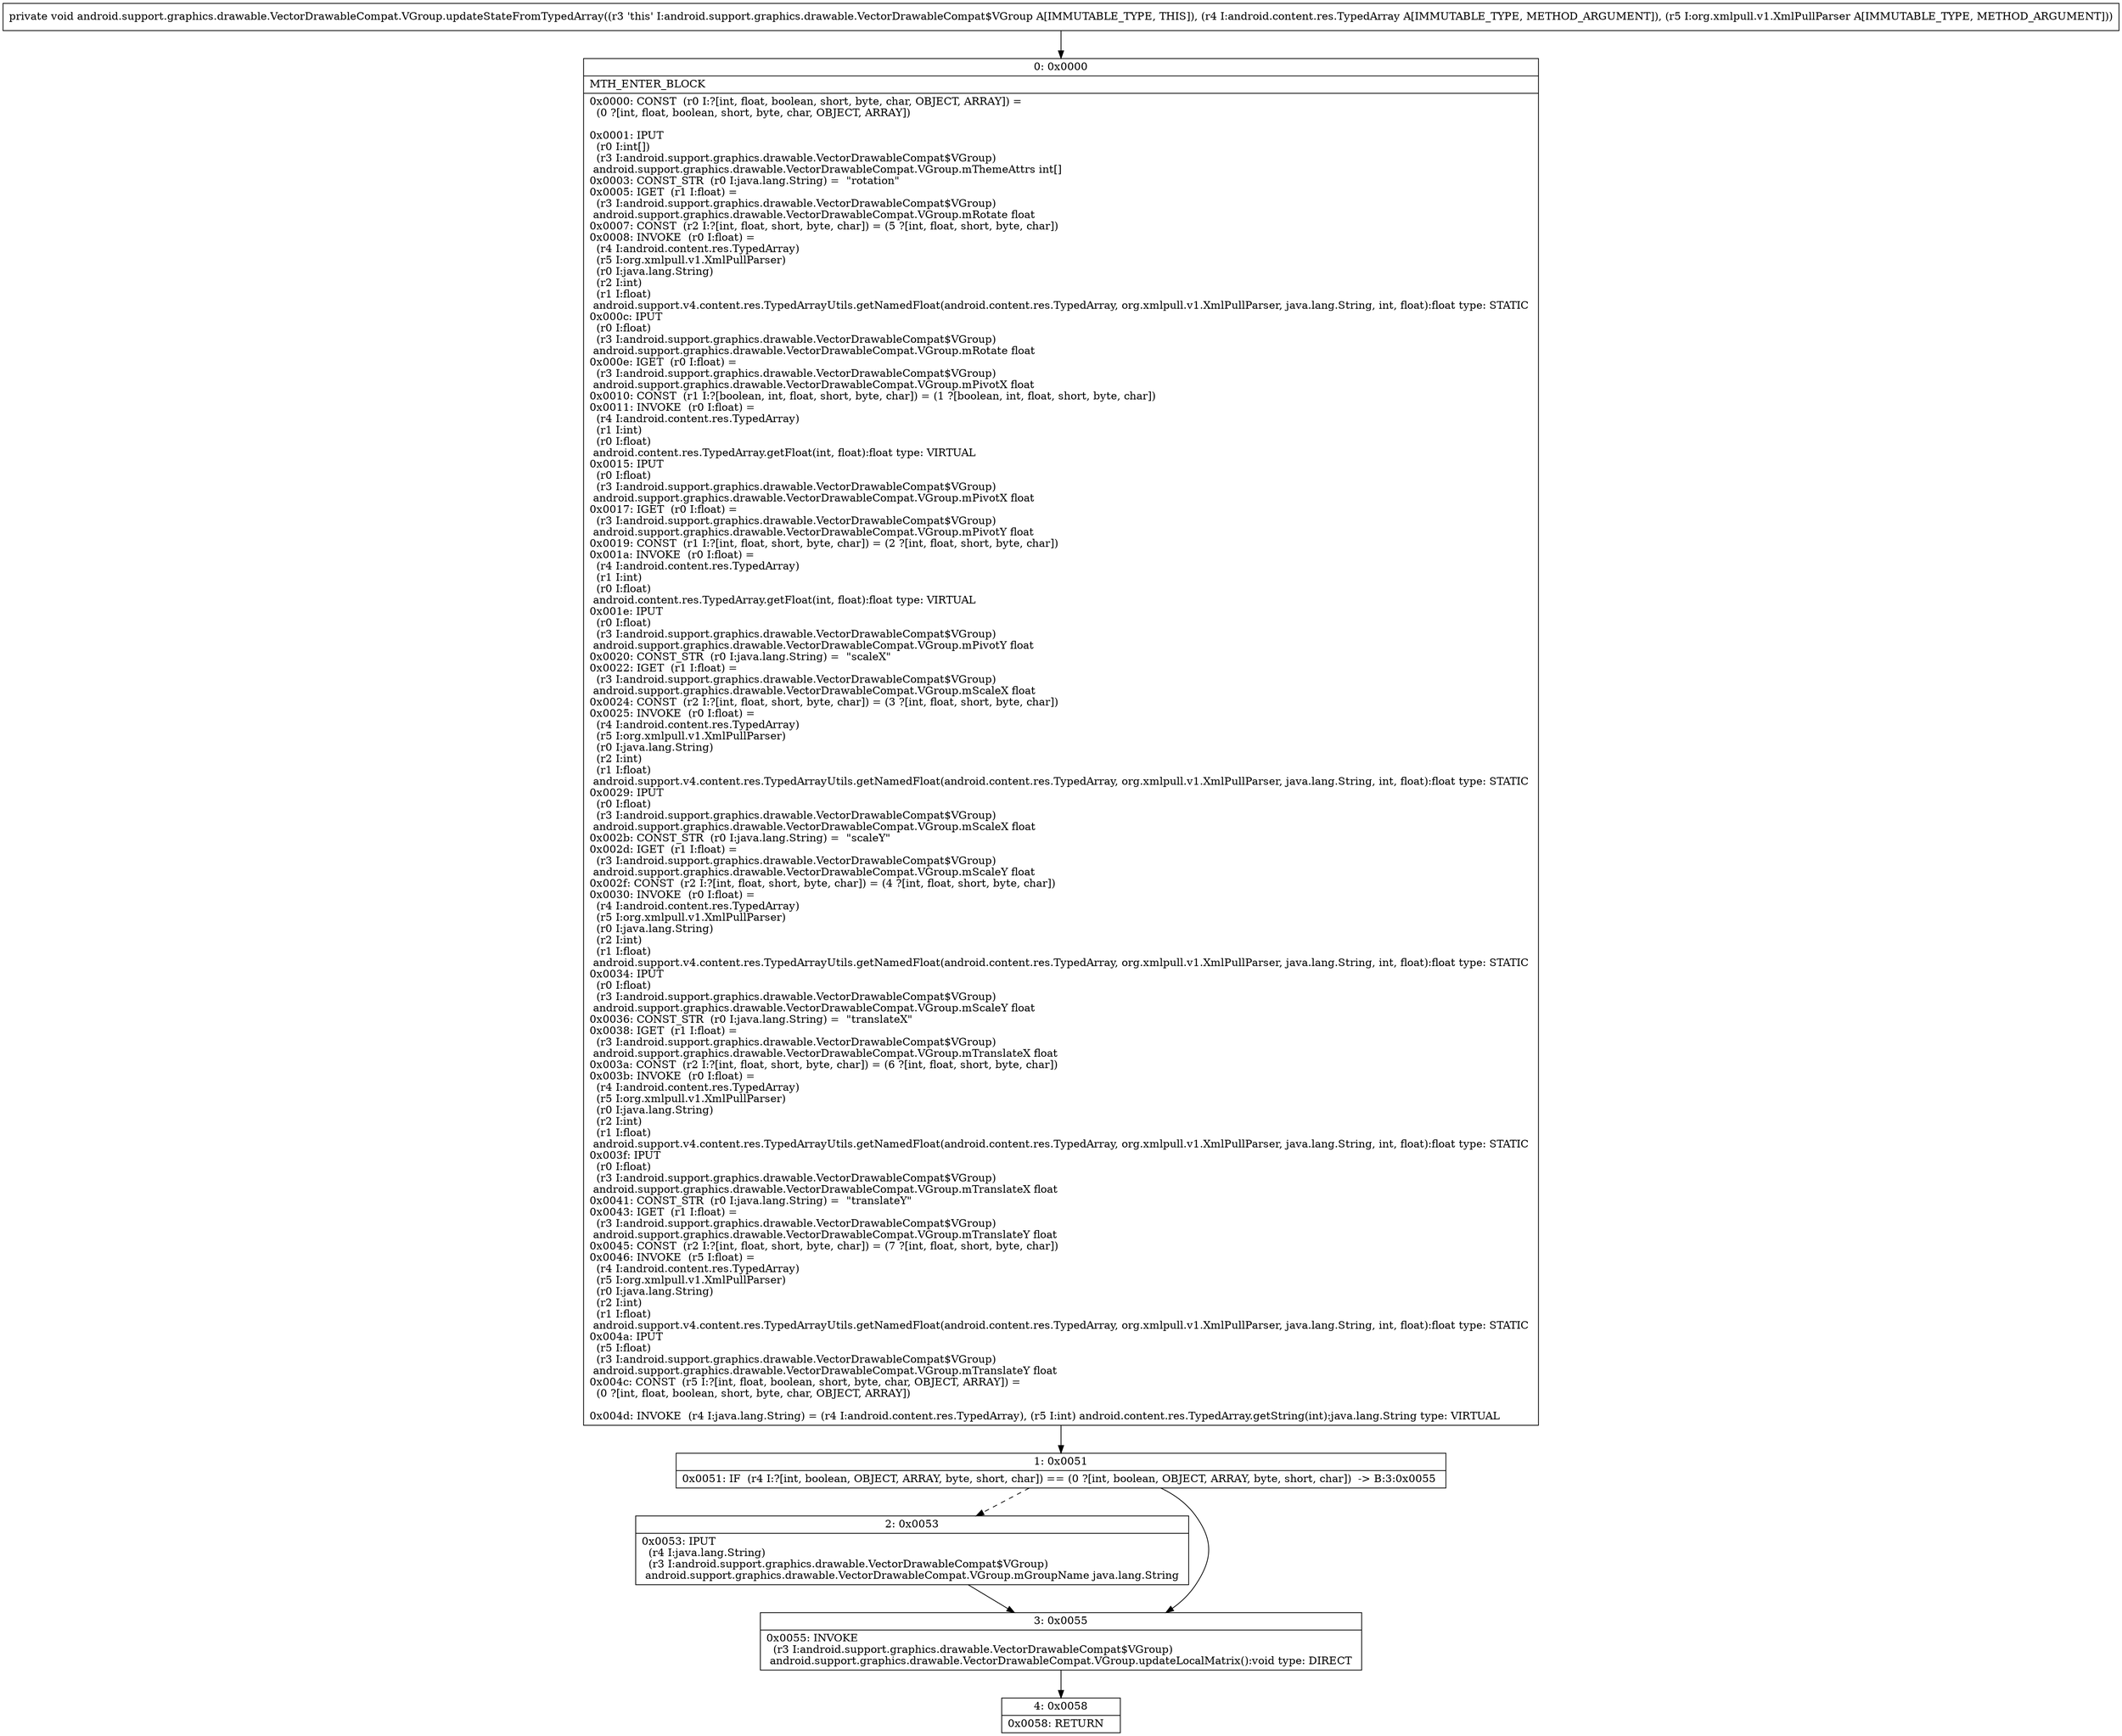 digraph "CFG forandroid.support.graphics.drawable.VectorDrawableCompat.VGroup.updateStateFromTypedArray(Landroid\/content\/res\/TypedArray;Lorg\/xmlpull\/v1\/XmlPullParser;)V" {
Node_0 [shape=record,label="{0\:\ 0x0000|MTH_ENTER_BLOCK\l|0x0000: CONST  (r0 I:?[int, float, boolean, short, byte, char, OBJECT, ARRAY]) = \l  (0 ?[int, float, boolean, short, byte, char, OBJECT, ARRAY])\l \l0x0001: IPUT  \l  (r0 I:int[])\l  (r3 I:android.support.graphics.drawable.VectorDrawableCompat$VGroup)\l android.support.graphics.drawable.VectorDrawableCompat.VGroup.mThemeAttrs int[] \l0x0003: CONST_STR  (r0 I:java.lang.String) =  \"rotation\" \l0x0005: IGET  (r1 I:float) = \l  (r3 I:android.support.graphics.drawable.VectorDrawableCompat$VGroup)\l android.support.graphics.drawable.VectorDrawableCompat.VGroup.mRotate float \l0x0007: CONST  (r2 I:?[int, float, short, byte, char]) = (5 ?[int, float, short, byte, char]) \l0x0008: INVOKE  (r0 I:float) = \l  (r4 I:android.content.res.TypedArray)\l  (r5 I:org.xmlpull.v1.XmlPullParser)\l  (r0 I:java.lang.String)\l  (r2 I:int)\l  (r1 I:float)\l android.support.v4.content.res.TypedArrayUtils.getNamedFloat(android.content.res.TypedArray, org.xmlpull.v1.XmlPullParser, java.lang.String, int, float):float type: STATIC \l0x000c: IPUT  \l  (r0 I:float)\l  (r3 I:android.support.graphics.drawable.VectorDrawableCompat$VGroup)\l android.support.graphics.drawable.VectorDrawableCompat.VGroup.mRotate float \l0x000e: IGET  (r0 I:float) = \l  (r3 I:android.support.graphics.drawable.VectorDrawableCompat$VGroup)\l android.support.graphics.drawable.VectorDrawableCompat.VGroup.mPivotX float \l0x0010: CONST  (r1 I:?[boolean, int, float, short, byte, char]) = (1 ?[boolean, int, float, short, byte, char]) \l0x0011: INVOKE  (r0 I:float) = \l  (r4 I:android.content.res.TypedArray)\l  (r1 I:int)\l  (r0 I:float)\l android.content.res.TypedArray.getFloat(int, float):float type: VIRTUAL \l0x0015: IPUT  \l  (r0 I:float)\l  (r3 I:android.support.graphics.drawable.VectorDrawableCompat$VGroup)\l android.support.graphics.drawable.VectorDrawableCompat.VGroup.mPivotX float \l0x0017: IGET  (r0 I:float) = \l  (r3 I:android.support.graphics.drawable.VectorDrawableCompat$VGroup)\l android.support.graphics.drawable.VectorDrawableCompat.VGroup.mPivotY float \l0x0019: CONST  (r1 I:?[int, float, short, byte, char]) = (2 ?[int, float, short, byte, char]) \l0x001a: INVOKE  (r0 I:float) = \l  (r4 I:android.content.res.TypedArray)\l  (r1 I:int)\l  (r0 I:float)\l android.content.res.TypedArray.getFloat(int, float):float type: VIRTUAL \l0x001e: IPUT  \l  (r0 I:float)\l  (r3 I:android.support.graphics.drawable.VectorDrawableCompat$VGroup)\l android.support.graphics.drawable.VectorDrawableCompat.VGroup.mPivotY float \l0x0020: CONST_STR  (r0 I:java.lang.String) =  \"scaleX\" \l0x0022: IGET  (r1 I:float) = \l  (r3 I:android.support.graphics.drawable.VectorDrawableCompat$VGroup)\l android.support.graphics.drawable.VectorDrawableCompat.VGroup.mScaleX float \l0x0024: CONST  (r2 I:?[int, float, short, byte, char]) = (3 ?[int, float, short, byte, char]) \l0x0025: INVOKE  (r0 I:float) = \l  (r4 I:android.content.res.TypedArray)\l  (r5 I:org.xmlpull.v1.XmlPullParser)\l  (r0 I:java.lang.String)\l  (r2 I:int)\l  (r1 I:float)\l android.support.v4.content.res.TypedArrayUtils.getNamedFloat(android.content.res.TypedArray, org.xmlpull.v1.XmlPullParser, java.lang.String, int, float):float type: STATIC \l0x0029: IPUT  \l  (r0 I:float)\l  (r3 I:android.support.graphics.drawable.VectorDrawableCompat$VGroup)\l android.support.graphics.drawable.VectorDrawableCompat.VGroup.mScaleX float \l0x002b: CONST_STR  (r0 I:java.lang.String) =  \"scaleY\" \l0x002d: IGET  (r1 I:float) = \l  (r3 I:android.support.graphics.drawable.VectorDrawableCompat$VGroup)\l android.support.graphics.drawable.VectorDrawableCompat.VGroup.mScaleY float \l0x002f: CONST  (r2 I:?[int, float, short, byte, char]) = (4 ?[int, float, short, byte, char]) \l0x0030: INVOKE  (r0 I:float) = \l  (r4 I:android.content.res.TypedArray)\l  (r5 I:org.xmlpull.v1.XmlPullParser)\l  (r0 I:java.lang.String)\l  (r2 I:int)\l  (r1 I:float)\l android.support.v4.content.res.TypedArrayUtils.getNamedFloat(android.content.res.TypedArray, org.xmlpull.v1.XmlPullParser, java.lang.String, int, float):float type: STATIC \l0x0034: IPUT  \l  (r0 I:float)\l  (r3 I:android.support.graphics.drawable.VectorDrawableCompat$VGroup)\l android.support.graphics.drawable.VectorDrawableCompat.VGroup.mScaleY float \l0x0036: CONST_STR  (r0 I:java.lang.String) =  \"translateX\" \l0x0038: IGET  (r1 I:float) = \l  (r3 I:android.support.graphics.drawable.VectorDrawableCompat$VGroup)\l android.support.graphics.drawable.VectorDrawableCompat.VGroup.mTranslateX float \l0x003a: CONST  (r2 I:?[int, float, short, byte, char]) = (6 ?[int, float, short, byte, char]) \l0x003b: INVOKE  (r0 I:float) = \l  (r4 I:android.content.res.TypedArray)\l  (r5 I:org.xmlpull.v1.XmlPullParser)\l  (r0 I:java.lang.String)\l  (r2 I:int)\l  (r1 I:float)\l android.support.v4.content.res.TypedArrayUtils.getNamedFloat(android.content.res.TypedArray, org.xmlpull.v1.XmlPullParser, java.lang.String, int, float):float type: STATIC \l0x003f: IPUT  \l  (r0 I:float)\l  (r3 I:android.support.graphics.drawable.VectorDrawableCompat$VGroup)\l android.support.graphics.drawable.VectorDrawableCompat.VGroup.mTranslateX float \l0x0041: CONST_STR  (r0 I:java.lang.String) =  \"translateY\" \l0x0043: IGET  (r1 I:float) = \l  (r3 I:android.support.graphics.drawable.VectorDrawableCompat$VGroup)\l android.support.graphics.drawable.VectorDrawableCompat.VGroup.mTranslateY float \l0x0045: CONST  (r2 I:?[int, float, short, byte, char]) = (7 ?[int, float, short, byte, char]) \l0x0046: INVOKE  (r5 I:float) = \l  (r4 I:android.content.res.TypedArray)\l  (r5 I:org.xmlpull.v1.XmlPullParser)\l  (r0 I:java.lang.String)\l  (r2 I:int)\l  (r1 I:float)\l android.support.v4.content.res.TypedArrayUtils.getNamedFloat(android.content.res.TypedArray, org.xmlpull.v1.XmlPullParser, java.lang.String, int, float):float type: STATIC \l0x004a: IPUT  \l  (r5 I:float)\l  (r3 I:android.support.graphics.drawable.VectorDrawableCompat$VGroup)\l android.support.graphics.drawable.VectorDrawableCompat.VGroup.mTranslateY float \l0x004c: CONST  (r5 I:?[int, float, boolean, short, byte, char, OBJECT, ARRAY]) = \l  (0 ?[int, float, boolean, short, byte, char, OBJECT, ARRAY])\l \l0x004d: INVOKE  (r4 I:java.lang.String) = (r4 I:android.content.res.TypedArray), (r5 I:int) android.content.res.TypedArray.getString(int):java.lang.String type: VIRTUAL \l}"];
Node_1 [shape=record,label="{1\:\ 0x0051|0x0051: IF  (r4 I:?[int, boolean, OBJECT, ARRAY, byte, short, char]) == (0 ?[int, boolean, OBJECT, ARRAY, byte, short, char])  \-\> B:3:0x0055 \l}"];
Node_2 [shape=record,label="{2\:\ 0x0053|0x0053: IPUT  \l  (r4 I:java.lang.String)\l  (r3 I:android.support.graphics.drawable.VectorDrawableCompat$VGroup)\l android.support.graphics.drawable.VectorDrawableCompat.VGroup.mGroupName java.lang.String \l}"];
Node_3 [shape=record,label="{3\:\ 0x0055|0x0055: INVOKE  \l  (r3 I:android.support.graphics.drawable.VectorDrawableCompat$VGroup)\l android.support.graphics.drawable.VectorDrawableCompat.VGroup.updateLocalMatrix():void type: DIRECT \l}"];
Node_4 [shape=record,label="{4\:\ 0x0058|0x0058: RETURN   \l}"];
MethodNode[shape=record,label="{private void android.support.graphics.drawable.VectorDrawableCompat.VGroup.updateStateFromTypedArray((r3 'this' I:android.support.graphics.drawable.VectorDrawableCompat$VGroup A[IMMUTABLE_TYPE, THIS]), (r4 I:android.content.res.TypedArray A[IMMUTABLE_TYPE, METHOD_ARGUMENT]), (r5 I:org.xmlpull.v1.XmlPullParser A[IMMUTABLE_TYPE, METHOD_ARGUMENT])) }"];
MethodNode -> Node_0;
Node_0 -> Node_1;
Node_1 -> Node_2[style=dashed];
Node_1 -> Node_3;
Node_2 -> Node_3;
Node_3 -> Node_4;
}

